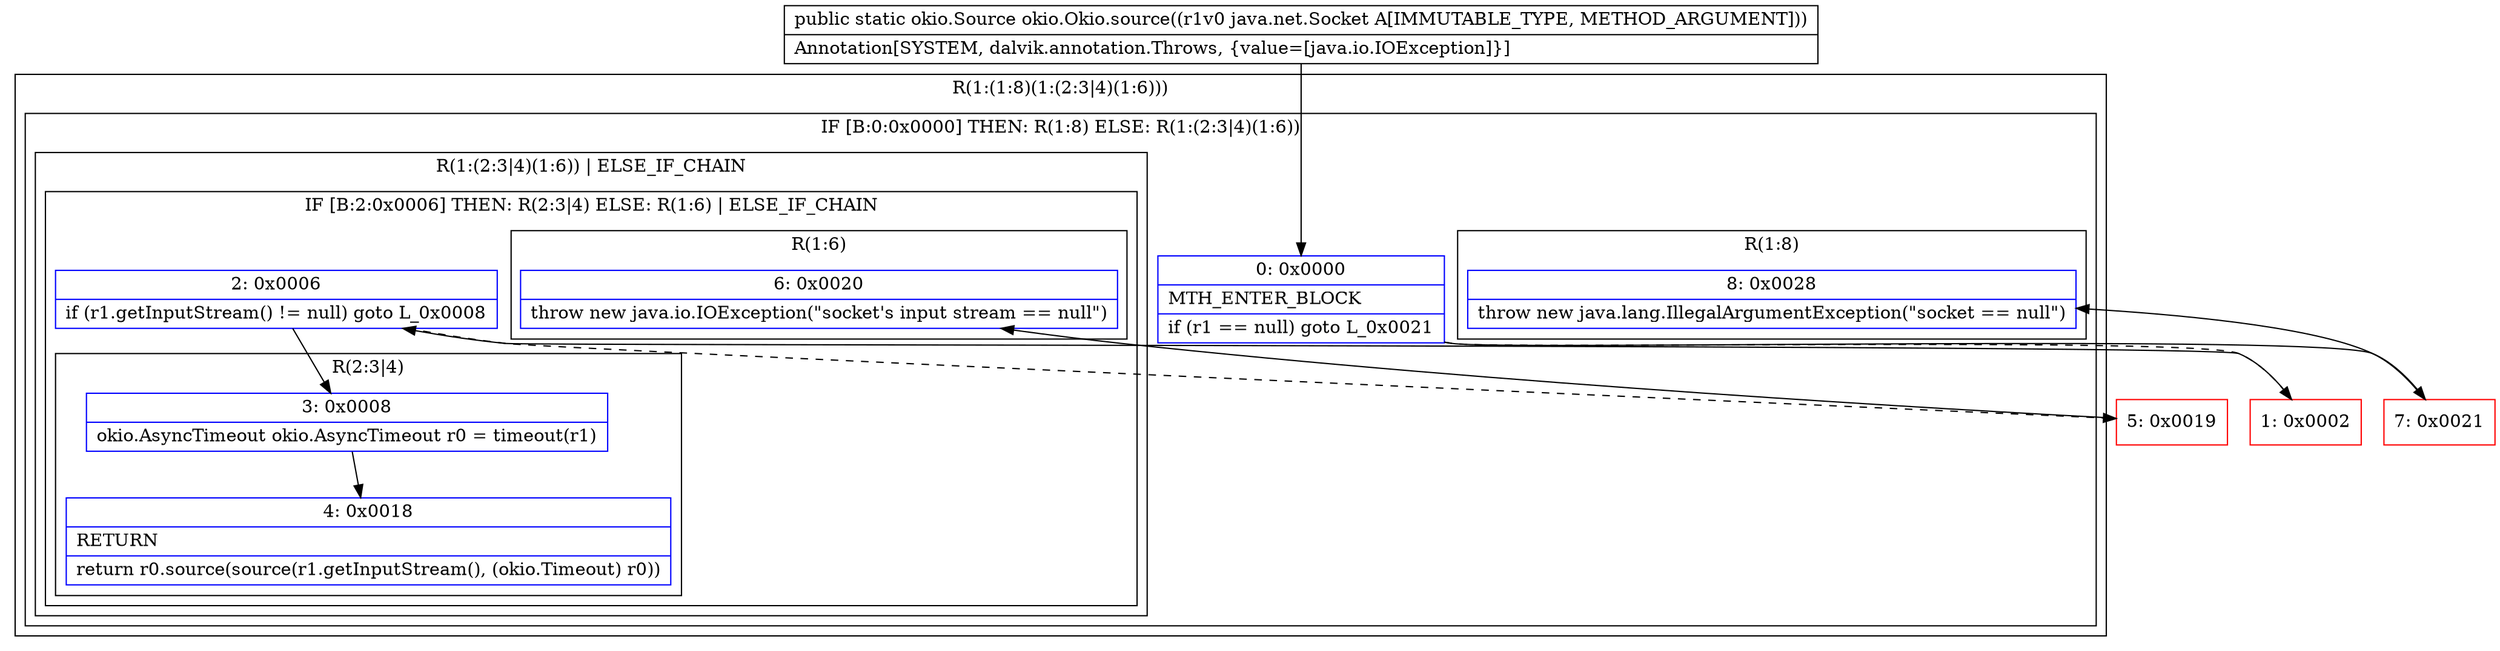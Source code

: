 digraph "CFG forokio.Okio.source(Ljava\/net\/Socket;)Lokio\/Source;" {
subgraph cluster_Region_892031625 {
label = "R(1:(1:8)(1:(2:3|4)(1:6)))";
node [shape=record,color=blue];
subgraph cluster_IfRegion_1962645979 {
label = "IF [B:0:0x0000] THEN: R(1:8) ELSE: R(1:(2:3|4)(1:6))";
node [shape=record,color=blue];
Node_0 [shape=record,label="{0\:\ 0x0000|MTH_ENTER_BLOCK\l|if (r1 == null) goto L_0x0021\l}"];
subgraph cluster_Region_314808757 {
label = "R(1:8)";
node [shape=record,color=blue];
Node_8 [shape=record,label="{8\:\ 0x0028|throw new java.lang.IllegalArgumentException(\"socket == null\")\l}"];
}
subgraph cluster_Region_316943945 {
label = "R(1:(2:3|4)(1:6)) | ELSE_IF_CHAIN\l";
node [shape=record,color=blue];
subgraph cluster_IfRegion_2108983686 {
label = "IF [B:2:0x0006] THEN: R(2:3|4) ELSE: R(1:6) | ELSE_IF_CHAIN\l";
node [shape=record,color=blue];
Node_2 [shape=record,label="{2\:\ 0x0006|if (r1.getInputStream() != null) goto L_0x0008\l}"];
subgraph cluster_Region_1919936034 {
label = "R(2:3|4)";
node [shape=record,color=blue];
Node_3 [shape=record,label="{3\:\ 0x0008|okio.AsyncTimeout okio.AsyncTimeout r0 = timeout(r1)\l}"];
Node_4 [shape=record,label="{4\:\ 0x0018|RETURN\l|return r0.source(source(r1.getInputStream(), (okio.Timeout) r0))\l}"];
}
subgraph cluster_Region_1428808362 {
label = "R(1:6)";
node [shape=record,color=blue];
Node_6 [shape=record,label="{6\:\ 0x0020|throw new java.io.IOException(\"socket's input stream == null\")\l}"];
}
}
}
}
}
Node_1 [shape=record,color=red,label="{1\:\ 0x0002}"];
Node_5 [shape=record,color=red,label="{5\:\ 0x0019}"];
Node_7 [shape=record,color=red,label="{7\:\ 0x0021}"];
MethodNode[shape=record,label="{public static okio.Source okio.Okio.source((r1v0 java.net.Socket A[IMMUTABLE_TYPE, METHOD_ARGUMENT]))  | Annotation[SYSTEM, dalvik.annotation.Throws, \{value=[java.io.IOException]\}]\l}"];
MethodNode -> Node_0;
Node_0 -> Node_1[style=dashed];
Node_0 -> Node_7;
Node_2 -> Node_3;
Node_2 -> Node_5[style=dashed];
Node_3 -> Node_4;
Node_1 -> Node_2;
Node_5 -> Node_6;
Node_7 -> Node_8;
}

